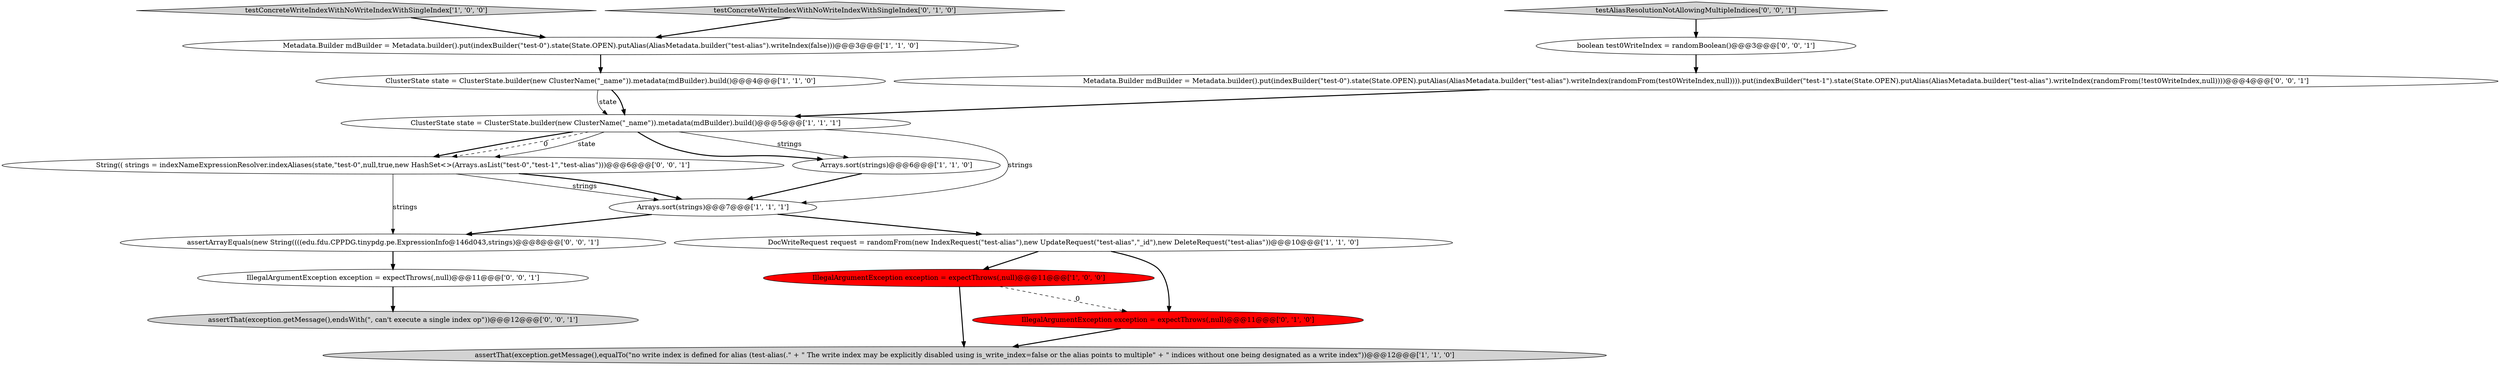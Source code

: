 digraph {
5 [style = filled, label = "testConcreteWriteIndexWithNoWriteIndexWithSingleIndex['1', '0', '0']", fillcolor = lightgray, shape = diamond image = "AAA0AAABBB1BBB"];
16 [style = filled, label = "Metadata.Builder mdBuilder = Metadata.builder().put(indexBuilder(\"test-0\").state(State.OPEN).putAlias(AliasMetadata.builder(\"test-alias\").writeIndex(randomFrom(test0WriteIndex,null)))).put(indexBuilder(\"test-1\").state(State.OPEN).putAlias(AliasMetadata.builder(\"test-alias\").writeIndex(randomFrom(!test0WriteIndex,null))))@@@4@@@['0', '0', '1']", fillcolor = white, shape = ellipse image = "AAA0AAABBB3BBB"];
2 [style = filled, label = "ClusterState state = ClusterState.builder(new ClusterName(\"_name\")).metadata(mdBuilder).build()@@@5@@@['1', '1', '1']", fillcolor = white, shape = ellipse image = "AAA0AAABBB1BBB"];
17 [style = filled, label = "IllegalArgumentException exception = expectThrows(,null)@@@11@@@['0', '0', '1']", fillcolor = white, shape = ellipse image = "AAA0AAABBB3BBB"];
14 [style = filled, label = "testAliasResolutionNotAllowingMultipleIndices['0', '0', '1']", fillcolor = lightgray, shape = diamond image = "AAA0AAABBB3BBB"];
10 [style = filled, label = "testConcreteWriteIndexWithNoWriteIndexWithSingleIndex['0', '1', '0']", fillcolor = lightgray, shape = diamond image = "AAA0AAABBB2BBB"];
11 [style = filled, label = "assertArrayEquals(new String((((edu.fdu.CPPDG.tinypdg.pe.ExpressionInfo@146d043,strings)@@@8@@@['0', '0', '1']", fillcolor = white, shape = ellipse image = "AAA0AAABBB3BBB"];
3 [style = filled, label = "DocWriteRequest request = randomFrom(new IndexRequest(\"test-alias\"),new UpdateRequest(\"test-alias\",\"_id\"),new DeleteRequest(\"test-alias\"))@@@10@@@['1', '1', '0']", fillcolor = white, shape = ellipse image = "AAA0AAABBB1BBB"];
12 [style = filled, label = "assertThat(exception.getMessage(),endsWith(\", can't execute a single index op\"))@@@12@@@['0', '0', '1']", fillcolor = lightgray, shape = ellipse image = "AAA0AAABBB3BBB"];
13 [style = filled, label = "String(( strings = indexNameExpressionResolver.indexAliases(state,\"test-0\",null,true,new HashSet<>(Arrays.asList(\"test-0\",\"test-1\",\"test-alias\")))@@@6@@@['0', '0', '1']", fillcolor = white, shape = ellipse image = "AAA0AAABBB3BBB"];
9 [style = filled, label = "IllegalArgumentException exception = expectThrows(,null)@@@11@@@['0', '1', '0']", fillcolor = red, shape = ellipse image = "AAA1AAABBB2BBB"];
15 [style = filled, label = "boolean test0WriteIndex = randomBoolean()@@@3@@@['0', '0', '1']", fillcolor = white, shape = ellipse image = "AAA0AAABBB3BBB"];
4 [style = filled, label = "Arrays.sort(strings)@@@6@@@['1', '1', '0']", fillcolor = white, shape = ellipse image = "AAA0AAABBB1BBB"];
8 [style = filled, label = "Metadata.Builder mdBuilder = Metadata.builder().put(indexBuilder(\"test-0\").state(State.OPEN).putAlias(AliasMetadata.builder(\"test-alias\").writeIndex(false)))@@@3@@@['1', '1', '0']", fillcolor = white, shape = ellipse image = "AAA0AAABBB1BBB"];
0 [style = filled, label = "assertThat(exception.getMessage(),equalTo(\"no write index is defined for alias (test-alias(.\" + \" The write index may be explicitly disabled using is_write_index=false or the alias points to multiple\" + \" indices without one being designated as a write index\"))@@@12@@@['1', '1', '0']", fillcolor = lightgray, shape = ellipse image = "AAA0AAABBB1BBB"];
7 [style = filled, label = "ClusterState state = ClusterState.builder(new ClusterName(\"_name\")).metadata(mdBuilder).build()@@@4@@@['1', '1', '0']", fillcolor = white, shape = ellipse image = "AAA0AAABBB1BBB"];
6 [style = filled, label = "Arrays.sort(strings)@@@7@@@['1', '1', '1']", fillcolor = white, shape = ellipse image = "AAA0AAABBB1BBB"];
1 [style = filled, label = "IllegalArgumentException exception = expectThrows(,null)@@@11@@@['1', '0', '0']", fillcolor = red, shape = ellipse image = "AAA1AAABBB1BBB"];
6->3 [style = bold, label=""];
5->8 [style = bold, label=""];
9->0 [style = bold, label=""];
3->1 [style = bold, label=""];
4->6 [style = bold, label=""];
1->9 [style = dashed, label="0"];
1->0 [style = bold, label=""];
16->2 [style = bold, label=""];
15->16 [style = bold, label=""];
2->4 [style = bold, label=""];
13->6 [style = solid, label="strings"];
8->7 [style = bold, label=""];
2->13 [style = bold, label=""];
3->9 [style = bold, label=""];
13->11 [style = solid, label="strings"];
17->12 [style = bold, label=""];
10->8 [style = bold, label=""];
7->2 [style = bold, label=""];
2->4 [style = solid, label="strings"];
2->13 [style = dashed, label="0"];
6->11 [style = bold, label=""];
11->17 [style = bold, label=""];
2->6 [style = solid, label="strings"];
14->15 [style = bold, label=""];
13->6 [style = bold, label=""];
7->2 [style = solid, label="state"];
2->13 [style = solid, label="state"];
}
